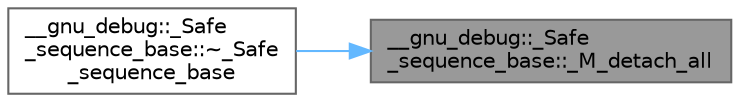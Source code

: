 digraph "__gnu_debug::_Safe_sequence_base::_M_detach_all"
{
 // LATEX_PDF_SIZE
  bgcolor="transparent";
  edge [fontname=Helvetica,fontsize=10,labelfontname=Helvetica,labelfontsize=10];
  node [fontname=Helvetica,fontsize=10,shape=box,height=0.2,width=0.4];
  rankdir="RL";
  Node1 [id="Node000001",label="__gnu_debug::_Safe\l_sequence_base::_M_detach_all",height=0.2,width=0.4,color="gray40", fillcolor="grey60", style="filled", fontcolor="black",tooltip=" "];
  Node1 -> Node2 [id="edge3_Node000001_Node000002",dir="back",color="steelblue1",style="solid",tooltip=" "];
  Node2 [id="Node000002",label="__gnu_debug::_Safe\l_sequence_base::~_Safe\l_sequence_base",height=0.2,width=0.4,color="grey40", fillcolor="white", style="filled",URL="$class____gnu__debug_1_1___safe__sequence__base.html#a9061ce48f8c5627d61a2e4a72a43f479",tooltip=" "];
}
